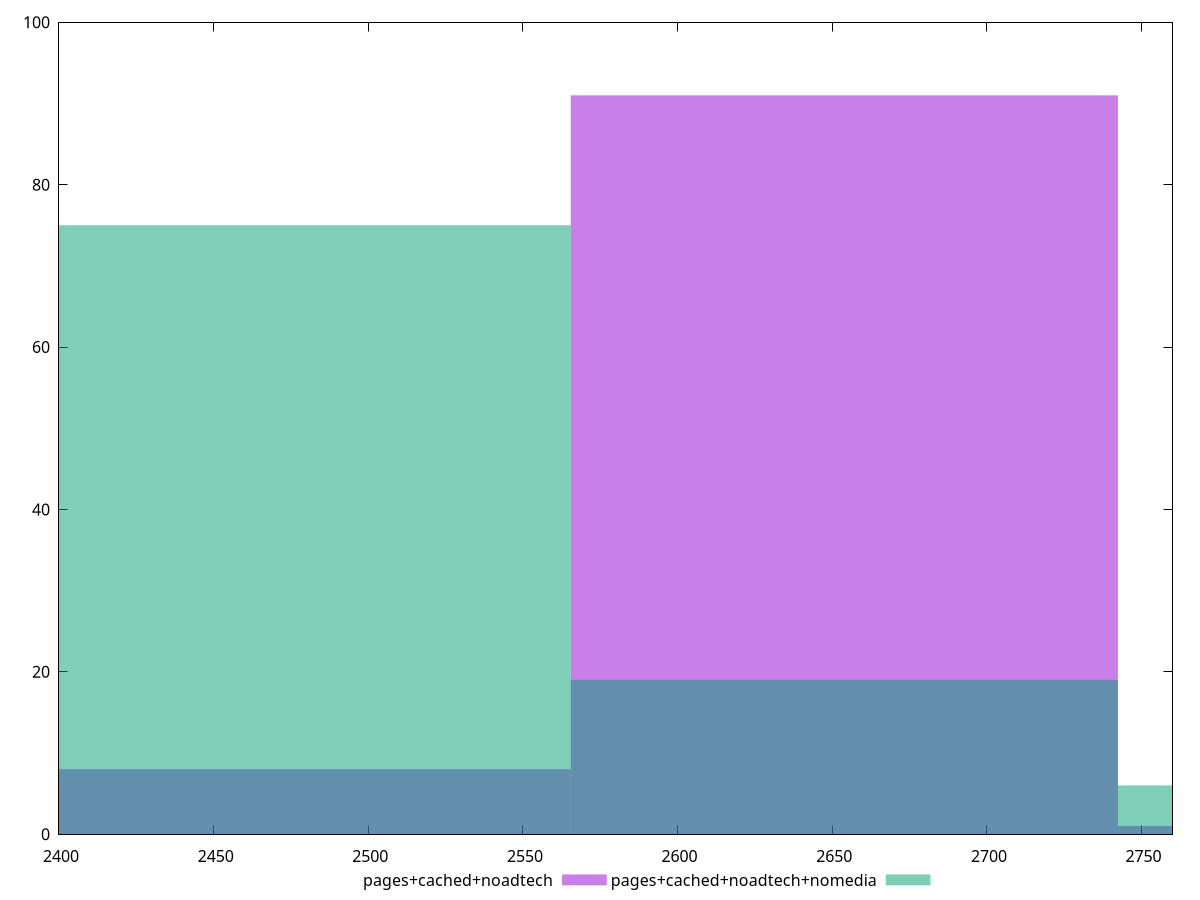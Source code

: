 reset

$pagesCachedNoadtech <<EOF
2653.9009861766863 91
2476.974253764907 8
2830.8277185884654 1
EOF

$pagesCachedNoadtechNomedia <<EOF
2476.974253764907 75
2830.8277185884654 6
2653.9009861766863 19
EOF

set key outside below
set boxwidth 176.92673241177908
set xrange [2400:2760]
set yrange [0:100]
set trange [0:100]
set style fill transparent solid 0.5 noborder
set terminal svg size 640, 500 enhanced background rgb 'white'
set output "report_00026_2021-02-22T21:38:55.199Z/uses-text-compression/comparison/histogram/2_vs_3.svg"

plot $pagesCachedNoadtech title "pages+cached+noadtech" with boxes, \
     $pagesCachedNoadtechNomedia title "pages+cached+noadtech+nomedia" with boxes

reset

